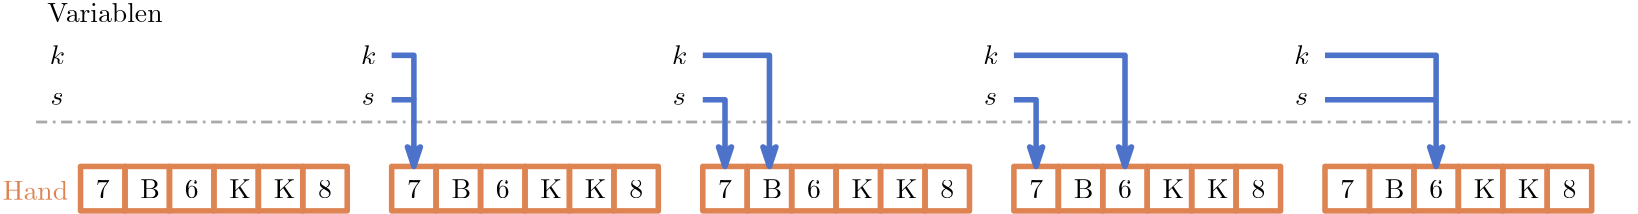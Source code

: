 <?xml version="1.0"?>
<!DOCTYPE ipe SYSTEM "ipe.dtd">
<ipe version="70212" creator="Ipe 7.2.13">
<info created="D:20210420182930" modified="D:20210420182930"/>
<ipestyle name="basic">
<symbol name="arrow/arc(spx)">
<path stroke="sym-stroke" fill="sym-stroke" pen="sym-pen">
0 0 m
-1 0.333 l
-1 -0.333 l
h
</path>
</symbol>
<symbol name="arrow/farc(spx)">
<path stroke="sym-stroke" fill="white" pen="sym-pen">
0 0 m
-1 0.333 l
-1 -0.333 l
h
</path>
</symbol>
<symbol name="arrow/ptarc(spx)">
<path stroke="sym-stroke" fill="sym-stroke" pen="sym-pen">
0 0 m
-1 0.333 l
-0.8 0 l
-1 -0.333 l
h
</path>
</symbol>
<symbol name="arrow/fptarc(spx)">
<path stroke="sym-stroke" fill="white" pen="sym-pen">
0 0 m
-1 0.333 l
-0.8 0 l
-1 -0.333 l
h
</path>
</symbol>
<symbol name="mark/circle(sx)" transformations="translations">
<path fill="sym-stroke">
0.6 0 0 0.6 0 0 e
0.4 0 0 0.4 0 0 e
</path>
</symbol>
<symbol name="mark/disk(sx)" transformations="translations">
<path fill="sym-stroke">
0.6 0 0 0.6 0 0 e
</path>
</symbol>
<symbol name="mark/fdisk(sfx)" transformations="translations">
<group>
<path fill="sym-fill">
0.5 0 0 0.5 0 0 e
</path>
<path fill="sym-stroke" fillrule="eofill">
0.6 0 0 0.6 0 0 e
0.4 0 0 0.4 0 0 e
</path>
</group>
</symbol>
<symbol name="mark/box(sx)" transformations="translations">
<path fill="sym-stroke" fillrule="eofill">
-0.6 -0.6 m
0.6 -0.6 l
0.6 0.6 l
-0.6 0.6 l
h
-0.4 -0.4 m
0.4 -0.4 l
0.4 0.4 l
-0.4 0.4 l
h
</path>
</symbol>
<symbol name="mark/square(sx)" transformations="translations">
<path fill="sym-stroke">
-0.6 -0.6 m
0.6 -0.6 l
0.6 0.6 l
-0.6 0.6 l
h
</path>
</symbol>
<symbol name="mark/fsquare(sfx)" transformations="translations">
<group>
<path fill="sym-fill">
-0.5 -0.5 m
0.5 -0.5 l
0.5 0.5 l
-0.5 0.5 l
h
</path>
<path fill="sym-stroke" fillrule="eofill">
-0.6 -0.6 m
0.6 -0.6 l
0.6 0.6 l
-0.6 0.6 l
h
-0.4 -0.4 m
0.4 -0.4 l
0.4 0.4 l
-0.4 0.4 l
h
</path>
</group>
</symbol>
<symbol name="mark/cross(sx)" transformations="translations">
<group>
<path fill="sym-stroke">
-0.43 -0.57 m
0.57 0.43 l
0.43 0.57 l
-0.57 -0.43 l
h
</path>
<path fill="sym-stroke">
-0.43 0.57 m
0.57 -0.43 l
0.43 -0.57 l
-0.57 0.43 l
h
</path>
</group>
</symbol>
<symbol name="arrow/fnormal(spx)">
<path stroke="sym-stroke" fill="white" pen="sym-pen">
0 0 m
-1 0.333 l
-1 -0.333 l
h
</path>
</symbol>
<symbol name="arrow/pointed(spx)">
<path stroke="sym-stroke" fill="sym-stroke" pen="sym-pen">
0 0 m
-1 0.333 l
-0.8 0 l
-1 -0.333 l
h
</path>
</symbol>
<symbol name="arrow/fpointed(spx)">
<path stroke="sym-stroke" fill="white" pen="sym-pen">
0 0 m
-1 0.333 l
-0.8 0 l
-1 -0.333 l
h
</path>
</symbol>
<symbol name="arrow/linear(spx)">
<path stroke="sym-stroke" pen="sym-pen">
-1 0.333 m
0 0 l
-1 -0.333 l
</path>
</symbol>
<symbol name="arrow/fdouble(spx)">
<path stroke="sym-stroke" fill="white" pen="sym-pen">
0 0 m
-1 0.333 l
-1 -0.333 l
h
-1 0 m
-2 0.333 l
-2 -0.333 l
h
</path>
</symbol>
<symbol name="arrow/double(spx)">
<path stroke="sym-stroke" fill="sym-stroke" pen="sym-pen">
0 0 m
-1 0.333 l
-1 -0.333 l
h
-1 0 m
-2 0.333 l
-2 -0.333 l
h
</path>
</symbol>
<pen name="heavier" value="0.8"/>
<pen name="fat" value="1.2"/>
<pen name="ultrafat" value="2"/>
<symbolsize name="large" value="5"/>
<symbolsize name="small" value="2"/>
<symbolsize name="tiny" value="1.1"/>
<arrowsize name="large" value="10"/>
<arrowsize name="small" value="5"/>
<arrowsize name="tiny" value="3"/>
<color name="sbblue" value="0.298 0.447 0.79"/>
<color name="sbgreen" value="0.333 0.658 0.407"/>
<color name="sborange" value="0.866 0.517 0.321"/>
<color name="sbred" value="0.768 0.305 0.321"/>
<color name="sbpurple" value="0.505 0.447 0.698"/>
<color name="red" value="1 0 0"/>
<color name="green" value="0 1 0"/>
<color name="blue" value="0 0 1"/>
<color name="yellow" value="1 1 0"/>
<color name="orange" value="1 0.647 0"/>
<color name="gold" value="1 0.843 0"/>
<color name="purple" value="0.627 0.125 0.941"/>
<color name="gray" value="0.745"/>
<color name="brown" value="0.647 0.165 0.165"/>
<color name="navy" value="0 0 0.502"/>
<color name="pink" value="1 0.753 0.796"/>
<color name="seagreen" value="0.18 0.545 0.341"/>
<color name="turquoise" value="0.251 0.878 0.816"/>
<color name="violet" value="0.933 0.51 0.933"/>
<color name="darkblue" value="0 0 0.545"/>
<color name="darkcyan" value="0 0.545 0.545"/>
<color name="darkgray" value="0.663"/>
<color name="verydarkgray" value="0.4"/>
<color name="darkgreen" value="0 0.392 0"/>
<color name="darkmagenta" value="0.545 0 0.545"/>
<color name="darkorange" value="1 0.549 0"/>
<color name="darkred" value="0.545 0 0"/>
<color name="lightblue" value="0.678 0.847 0.902"/>
<color name="lightcyan" value="0.878 1 1"/>
<color name="lightgray" value="0.827"/>
<color name="lightgreen" value="0.565 0.933 0.565"/>
<color name="lightyellow" value="1 1 0.878"/>
<dashstyle name="dashed" value="[4] 0"/>
<dashstyle name="dotted" value="[1 3] 0"/>
<dashstyle name="dash dotted" value="[4 2 1 2] 0"/>
<dashstyle name="dash dot dotted" value="[4 2 1 2 1 2] 0"/>
<textsize name="large" value="\large"/>
<textsize name="Large" value="\Large"/>
<textsize name="LARGE" value="\LARGE"/>
<textsize name="huge" value="\huge"/>
<textsize name="Huge" value="\Huge"/>
<textsize name="small" value="\small"/>
<textsize name="footnote" value="\footnotesize"/>
<textsize name="tiny" value="\tiny"/>
<textstyle name="center" begin="\begin{center}" end="\end{center}"/>
<textstyle name="itemize" begin="\begin{itemize}" end="\end{itemize}"/>
<textstyle name="item" begin="\begin{itemize}\item{}" end="\end{itemize}"/>
<gridsize name="4 pts" value="4"/>
<gridsize name="8 pts (~3 mm)" value="8"/>
<gridsize name="16 pts (~6 mm)" value="16"/>
<gridsize name="32 pts (~12 mm)" value="32"/>
<gridsize name="10 pts (~3.5 mm)" value="10"/>
<gridsize name="20 pts (~7 mm)" value="20"/>
<gridsize name="14 pts (~5 mm)" value="14"/>
<gridsize name="28 pts (~10 mm)" value="28"/>
<gridsize name="56 pts (~20 mm)" value="56"/>
<anglesize name="90 deg" value="90"/>
<anglesize name="60 deg" value="60"/>
<anglesize name="45 deg" value="45"/>
<anglesize name="30 deg" value="30"/>
<anglesize name="22.5 deg" value="22.5"/>
<opacity name="10%" value="0.1"/>
<opacity name="30%" value="0.3"/>
<opacity name="50%" value="0.5"/>
<opacity name="75%" value="0.75"/>
<tiling name="falling" angle="-60" step="4" width="1"/>
<tiling name="rising" angle="30" step="4" width="1"/>
</ipestyle>
<page>
<layer name="alpha"/>
<view layers="alpha" active="alpha"/>
<path layer="alpha" matrix="1 0 0 1 16 0" stroke="darkgray" dash="dash dotted" pen="1">
0 784 m
576 784 l
</path>
<text matrix="1 0 0 1 -38.7827 30.206" transformations="translations" pos="60 760" stroke="black" type="label" width="4.67" height="4.289" depth="0" valign="baseline" style="math">s</text>
<text matrix="1 0 0 1 -47.0517 72.7591" transformations="translations" pos="68 732" stroke="black" type="label" width="5.5" height="6.918" depth="0" valign="baseline" style="math">k</text>
<path matrix="1 0 0 1 -16 0" stroke="sborange" pen="2">
48 768 m
48 752 l
64 752 l
64 768 l
h
</path>
<path matrix="1 0 0 1 -16 0" stroke="sborange" pen="2">
64 752 m
64 768 l
80 768 l
80 752 l
h
</path>
<path matrix="1 0 0 1 -16 0" stroke="sborange" pen="2">
80 768 m
80 752 l
96 752 l
96 768 l
h
</path>
<path matrix="1 0 0 1 -16 0" stroke="sborange" pen="2">
96 768 m
96 752 l
112 752 l
112 768 l
h
</path>
<path matrix="1 0 0 1 -16 0" stroke="sborange" pen="2">
112 768 m
112 752 l
128 752 l
128 768 l
h
</path>
<path matrix="1 0 0 1 -16 0" stroke="sborange" pen="2">
128 768 m
128 752 l
144 752 l
144 768 l
h
</path>
<text matrix="1 0 0 1 73.2173 30.206" transformations="translations" pos="60 760" stroke="black" type="label" width="4.67" height="4.289" depth="0" valign="baseline" style="math">s</text>
<text matrix="1 0 0 1 64.9483 72.7591" transformations="translations" pos="68 732" stroke="black" type="label" width="5.5" height="6.918" depth="0" valign="baseline" style="math">k</text>
<path matrix="1 0 0 1 96 0" stroke="sborange" pen="2">
48 768 m
48 752 l
64 752 l
64 768 l
h
</path>
<path matrix="1 0 0 1 96 0" stroke="sborange" pen="2">
64 752 m
64 768 l
80 768 l
80 752 l
h
</path>
<path matrix="1 0 0 1 96 0" stroke="sborange" pen="2">
80 768 m
80 752 l
96 752 l
96 768 l
h
</path>
<path matrix="1 0 0 1 96 0" stroke="sborange" pen="2">
96 768 m
96 752 l
112 752 l
112 768 l
h
</path>
<path matrix="1 0 0 1 96 0" stroke="sborange" pen="2">
112 768 m
112 752 l
128 752 l
128 768 l
h
</path>
<path matrix="1 0 0 1 96 0" stroke="sborange" pen="2">
128 768 m
128 752 l
144 752 l
144 768 l
h
</path>
<path matrix="1 0 0 1 -32 0" stroke="sbblue" pen="2" arrow="ptarc/normal">
176 792 m
184 792 l
184 768 l
</path>
<path matrix="1 0 0 1 -32 0" stroke="sbblue" pen="2">
176 808 m
184 808 l
184 792 l
</path>
<text matrix="1 0 0 1 185.217 30.206" transformations="translations" pos="60 760" stroke="black" type="label" width="4.67" height="4.289" depth="0" valign="baseline" style="math">s</text>
<text matrix="1 0 0 1 176.948 72.7591" transformations="translations" pos="68 732" stroke="black" type="label" width="5.5" height="6.918" depth="0" valign="baseline" style="math">k</text>
<path matrix="1 0 0 1 208 0" stroke="sborange" pen="2">
48 768 m
48 752 l
64 752 l
64 768 l
h
</path>
<path matrix="1 0 0 1 208 0" stroke="sborange" pen="2">
64 752 m
64 768 l
80 768 l
80 752 l
h
</path>
<path matrix="1 0 0 1 208 0" stroke="sborange" pen="2">
80 768 m
80 752 l
96 752 l
96 768 l
h
</path>
<path matrix="1 0 0 1 208 0" stroke="sborange" pen="2">
96 768 m
96 752 l
112 752 l
112 768 l
h
</path>
<path matrix="1 0 0 1 208 0" stroke="sborange" pen="2">
112 768 m
112 752 l
128 752 l
128 768 l
h
</path>
<path matrix="1 0 0 1 208 0" stroke="sborange" pen="2">
128 768 m
128 752 l
144 752 l
144 768 l
h
</path>
<path matrix="1 0 0 1 80 0" stroke="sbblue" pen="2" arrow="ptarc/normal">
176 792 m
184 792 l
184 768 l
</path>
<path matrix="1 0 0 1 -32 0" stroke="sbblue" pen="2" arrow="ptarc/normal">
288 808 m
312 808 l
312 768 l
</path>
<text matrix="1 0 0 1 297.217 30.206" transformations="translations" pos="60 760" stroke="black" type="label" width="4.67" height="4.289" depth="0" valign="baseline" style="math">s</text>
<text matrix="1 0 0 1 288.948 72.7591" transformations="translations" pos="68 732" stroke="black" type="label" width="5.5" height="6.918" depth="0" valign="baseline" style="math">k</text>
<path matrix="1 0 0 1 320 0" stroke="sborange" pen="2">
48 768 m
48 752 l
64 752 l
64 768 l
h
</path>
<path matrix="1 0 0 1 320 0" stroke="sborange" pen="2">
64 752 m
64 768 l
80 768 l
80 752 l
h
</path>
<path matrix="1 0 0 1 320 0" stroke="sborange" pen="2">
80 768 m
80 752 l
96 752 l
96 768 l
h
</path>
<path matrix="1 0 0 1 320 0" stroke="sborange" pen="2">
96 768 m
96 752 l
112 752 l
112 768 l
h
</path>
<path matrix="1 0 0 1 320 0" stroke="sborange" pen="2">
112 768 m
112 752 l
128 752 l
128 768 l
h
</path>
<path matrix="1 0 0 1 320 0" stroke="sborange" pen="2">
128 768 m
128 752 l
144 752 l
144 768 l
h
</path>
<path matrix="1 0 0 1 192 0" stroke="sbblue" pen="2" arrow="ptarc/normal">
176 792 m
184 792 l
184 768 l
</path>
<path matrix="1 0 0 1 -32 0" stroke="sbblue" pen="2" arrow="ptarc/normal">
400 808 m
440 808 l
440 768 l
</path>
<text matrix="1 0 0 1 409.217 30.206" transformations="translations" pos="60 760" stroke="black" type="label" width="4.67" height="4.289" depth="0" valign="baseline" style="math">s</text>
<text matrix="1 0 0 1 400.948 72.7591" transformations="translations" pos="68 732" stroke="black" type="label" width="5.5" height="6.918" depth="0" valign="baseline" style="math">k</text>
<path matrix="1 0 0 1 432 0" stroke="sborange" pen="2">
48 768 m
48 752 l
64 752 l
64 768 l
h
</path>
<path matrix="1 0 0 1 432 0" stroke="sborange" pen="2">
64 752 m
64 768 l
80 768 l
80 752 l
h
</path>
<path matrix="1 0 0 1 432 0" stroke="sborange" pen="2">
80 768 m
80 752 l
96 752 l
96 768 l
h
</path>
<path matrix="1 0 0 1 432 0" stroke="sborange" pen="2">
96 768 m
96 752 l
112 752 l
112 768 l
h
</path>
<path matrix="1 0 0 1 432 0" stroke="sborange" pen="2">
112 768 m
112 752 l
128 752 l
128 768 l
h
</path>
<path matrix="1 0 0 1 432 0" stroke="sborange" pen="2">
128 768 m
128 752 l
144 752 l
144 768 l
h
</path>
<path matrix="1 0 0 1 80 0" stroke="sbblue" pen="2" arrow="ptarc/normal">
400 808 m
440 808 l
440 768 l
</path>
<path matrix="1 0 0 1 16 0" stroke="sbblue" pen="2">
464 792 m
504 792 l
</path>
<text matrix="1 0 0 1 13.5088 -3.40721" transformations="translations" pos="40 760" stroke="black" type="label" width="7.057" height="6.808" depth="0" valign="baseline">B</text>
<text matrix="1 0 0 1 29.5088 -3.40721" transformations="translations" pos="40 760" stroke="black" type="label" width="4.981" height="6.42" depth="0" valign="baseline">6</text>
<text matrix="1 0 0 1 45.5088 -3.40721" transformations="translations" pos="40 760" stroke="black" type="label" width="7.749" height="6.808" depth="0" valign="baseline">K</text>
<text matrix="1 0 0 1 -2.49124 -3.40721" transformations="translations" pos="40 760" stroke="black" type="label" width="4.981" height="6.42" depth="0" valign="baseline">7</text>
<text matrix="1 0 0 1 61.5088 -3.40721" transformations="translations" pos="40 760" stroke="black" type="label" width="7.749" height="6.808" depth="0" valign="baseline">K</text>
<text matrix="1 0 0 1 77.5088 -3.40721" transformations="translations" pos="40 760" stroke="black" type="label" width="4.981" height="6.42" depth="0" valign="baseline">8</text>
<text matrix="1 0 0 1 125.509 -3.40721" transformations="translations" pos="40 760" stroke="black" type="label" width="7.057" height="6.808" depth="0" valign="baseline">B</text>
<text matrix="1 0 0 1 141.509 -3.40721" transformations="translations" pos="40 760" stroke="black" type="label" width="4.981" height="6.42" depth="0" valign="baseline">6</text>
<text matrix="1 0 0 1 157.509 -3.40721" transformations="translations" pos="40 760" stroke="black" type="label" width="7.749" height="6.808" depth="0" valign="baseline">K</text>
<text matrix="1 0 0 1 109.509 -3.40721" transformations="translations" pos="40 760" stroke="black" type="label" width="4.981" height="6.42" depth="0" valign="baseline">7</text>
<text matrix="1 0 0 1 173.509 -3.40721" transformations="translations" pos="40 760" stroke="black" type="label" width="7.749" height="6.808" depth="0" valign="baseline">K</text>
<text matrix="1 0 0 1 189.509 -3.40721" transformations="translations" pos="40 760" stroke="black" type="label" width="4.981" height="6.42" depth="0" valign="baseline">8</text>
<text matrix="1 0 0 1 237.509 -3.40721" transformations="translations" pos="40 760" stroke="black" type="label" width="7.057" height="6.808" depth="0" valign="baseline">B</text>
<text matrix="1 0 0 1 253.509 -3.40721" transformations="translations" pos="40 760" stroke="black" type="label" width="4.981" height="6.42" depth="0" valign="baseline">6</text>
<text matrix="1 0 0 1 269.509 -3.40721" transformations="translations" pos="40 760" stroke="black" type="label" width="7.749" height="6.808" depth="0" valign="baseline">K</text>
<text matrix="1 0 0 1 221.509 -3.40721" transformations="translations" pos="40 760" stroke="black" type="label" width="4.981" height="6.42" depth="0" valign="baseline">7</text>
<text matrix="1 0 0 1 285.509 -3.40721" transformations="translations" pos="40 760" stroke="black" type="label" width="7.749" height="6.808" depth="0" valign="baseline">K</text>
<text matrix="1 0 0 1 301.509 -3.40721" transformations="translations" pos="40 760" stroke="black" type="label" width="4.981" height="6.42" depth="0" valign="baseline">8</text>
<text matrix="1 0 0 1 349.509 -3.40721" transformations="translations" pos="40 760" stroke="black" type="label" width="7.057" height="6.808" depth="0" valign="baseline">B</text>
<text matrix="1 0 0 1 365.509 -3.40721" transformations="translations" pos="40 760" stroke="black" type="label" width="4.981" height="6.42" depth="0" valign="baseline">6</text>
<text matrix="1 0 0 1 381.509 -3.40721" transformations="translations" pos="40 760" stroke="black" type="label" width="7.749" height="6.808" depth="0" valign="baseline">K</text>
<text matrix="1 0 0 1 333.509 -3.40721" transformations="translations" pos="40 760" stroke="black" type="label" width="4.981" height="6.42" depth="0" valign="baseline">7</text>
<text matrix="1 0 0 1 397.509 -3.40721" transformations="translations" pos="40 760" stroke="black" type="label" width="7.749" height="6.808" depth="0" valign="baseline">K</text>
<text matrix="1 0 0 1 413.509 -3.40721" transformations="translations" pos="40 760" stroke="black" type="label" width="4.981" height="6.42" depth="0" valign="baseline">8</text>
<text matrix="1 0 0 1 461.509 -3.40721" transformations="translations" pos="40 760" stroke="black" type="label" width="7.057" height="6.808" depth="0" valign="baseline">B</text>
<text matrix="1 0 0 1 477.509 -3.40721" transformations="translations" pos="40 760" stroke="black" type="label" width="4.981" height="6.42" depth="0" valign="baseline">6</text>
<text matrix="1 0 0 1 493.509 -3.40721" transformations="translations" pos="40 760" stroke="black" type="label" width="7.749" height="6.808" depth="0" valign="baseline">K</text>
<text matrix="1 0 0 1 445.509 -3.40721" transformations="translations" pos="40 760" stroke="black" type="label" width="4.981" height="6.42" depth="0" valign="baseline">7</text>
<text matrix="1 0 0 1 509.509 -3.40721" transformations="translations" pos="40 760" stroke="black" type="label" width="7.749" height="6.808" depth="0" valign="baseline">K</text>
<text matrix="1 0 0 1 525.509 -3.40721" transformations="translations" pos="40 760" stroke="black" type="label" width="4.981" height="6.42" depth="0" valign="baseline">8</text>
<text transformations="translations" pos="20 820" stroke="black" type="label" width="41.539" height="6.918" depth="0" valign="baseline">Variablen</text>
<text matrix="1 0 0 1 -8 -8" transformations="translations" pos="12 764" stroke="sborange" type="label" width="23.523" height="6.918" depth="0" valign="baseline">Hand</text>
</page>
</ipe>
